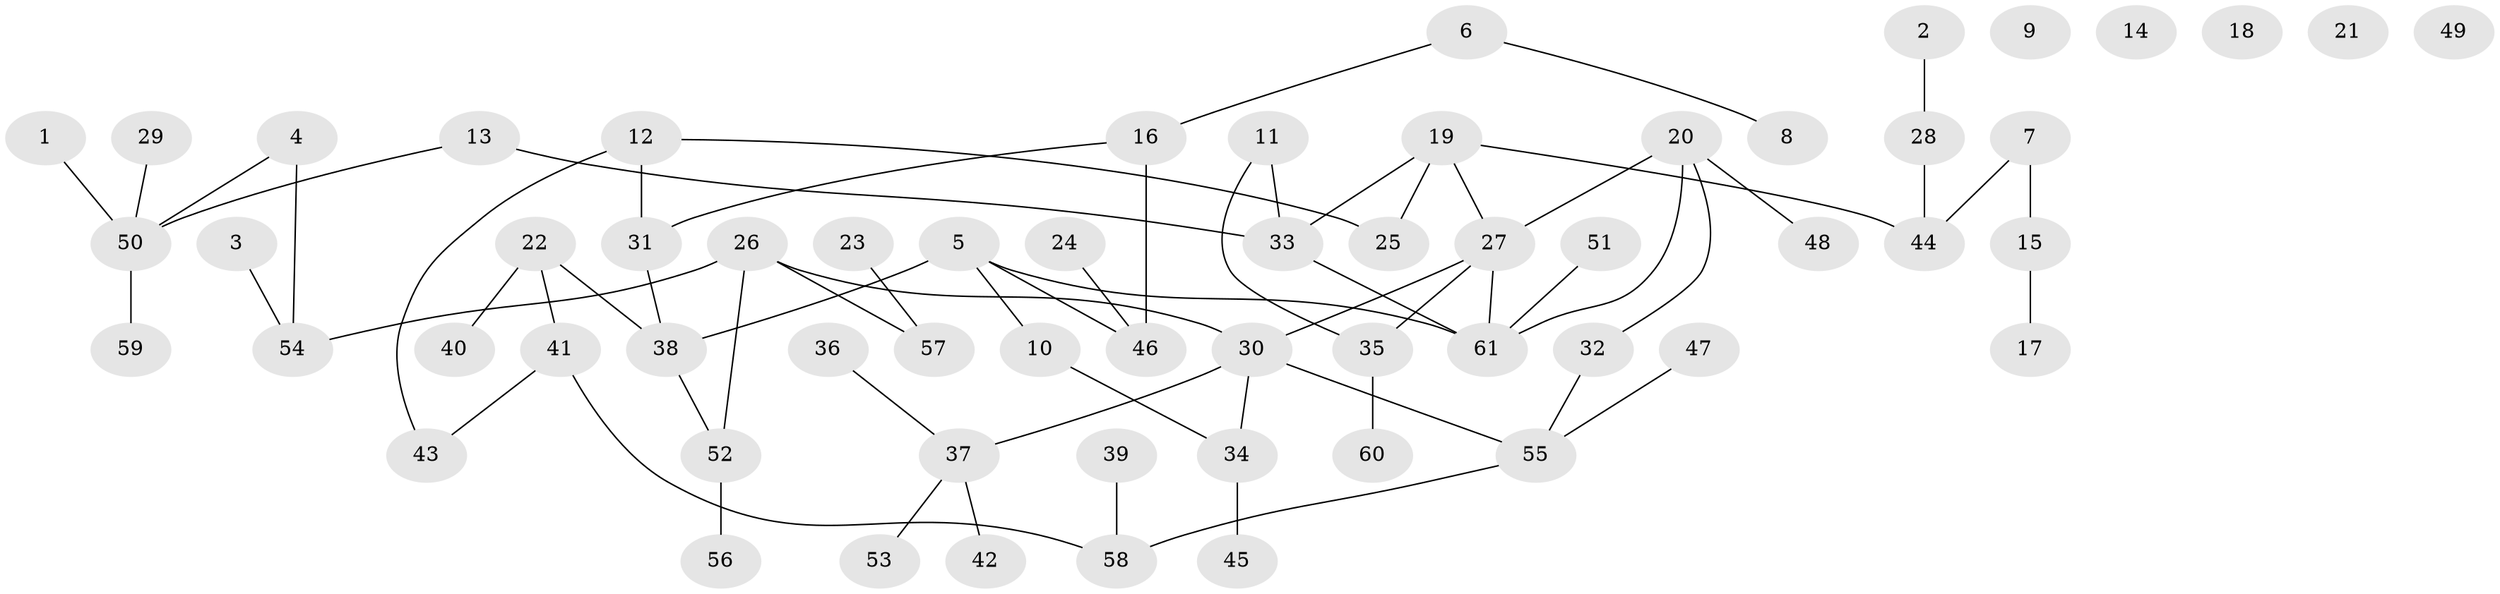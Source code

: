 // Generated by graph-tools (version 1.1) at 2025/33/03/09/25 02:33:30]
// undirected, 61 vertices, 66 edges
graph export_dot {
graph [start="1"]
  node [color=gray90,style=filled];
  1;
  2;
  3;
  4;
  5;
  6;
  7;
  8;
  9;
  10;
  11;
  12;
  13;
  14;
  15;
  16;
  17;
  18;
  19;
  20;
  21;
  22;
  23;
  24;
  25;
  26;
  27;
  28;
  29;
  30;
  31;
  32;
  33;
  34;
  35;
  36;
  37;
  38;
  39;
  40;
  41;
  42;
  43;
  44;
  45;
  46;
  47;
  48;
  49;
  50;
  51;
  52;
  53;
  54;
  55;
  56;
  57;
  58;
  59;
  60;
  61;
  1 -- 50;
  2 -- 28;
  3 -- 54;
  4 -- 50;
  4 -- 54;
  5 -- 10;
  5 -- 38;
  5 -- 46;
  5 -- 61;
  6 -- 8;
  6 -- 16;
  7 -- 15;
  7 -- 44;
  10 -- 34;
  11 -- 33;
  11 -- 35;
  12 -- 25;
  12 -- 31;
  12 -- 43;
  13 -- 33;
  13 -- 50;
  15 -- 17;
  16 -- 31;
  16 -- 46;
  19 -- 25;
  19 -- 27;
  19 -- 33;
  19 -- 44;
  20 -- 27;
  20 -- 32;
  20 -- 48;
  20 -- 61;
  22 -- 38;
  22 -- 40;
  22 -- 41;
  23 -- 57;
  24 -- 46;
  26 -- 30;
  26 -- 52;
  26 -- 54;
  26 -- 57;
  27 -- 30;
  27 -- 35;
  27 -- 61;
  28 -- 44;
  29 -- 50;
  30 -- 34;
  30 -- 37;
  30 -- 55;
  31 -- 38;
  32 -- 55;
  33 -- 61;
  34 -- 45;
  35 -- 60;
  36 -- 37;
  37 -- 42;
  37 -- 53;
  38 -- 52;
  39 -- 58;
  41 -- 43;
  41 -- 58;
  47 -- 55;
  50 -- 59;
  51 -- 61;
  52 -- 56;
  55 -- 58;
}
